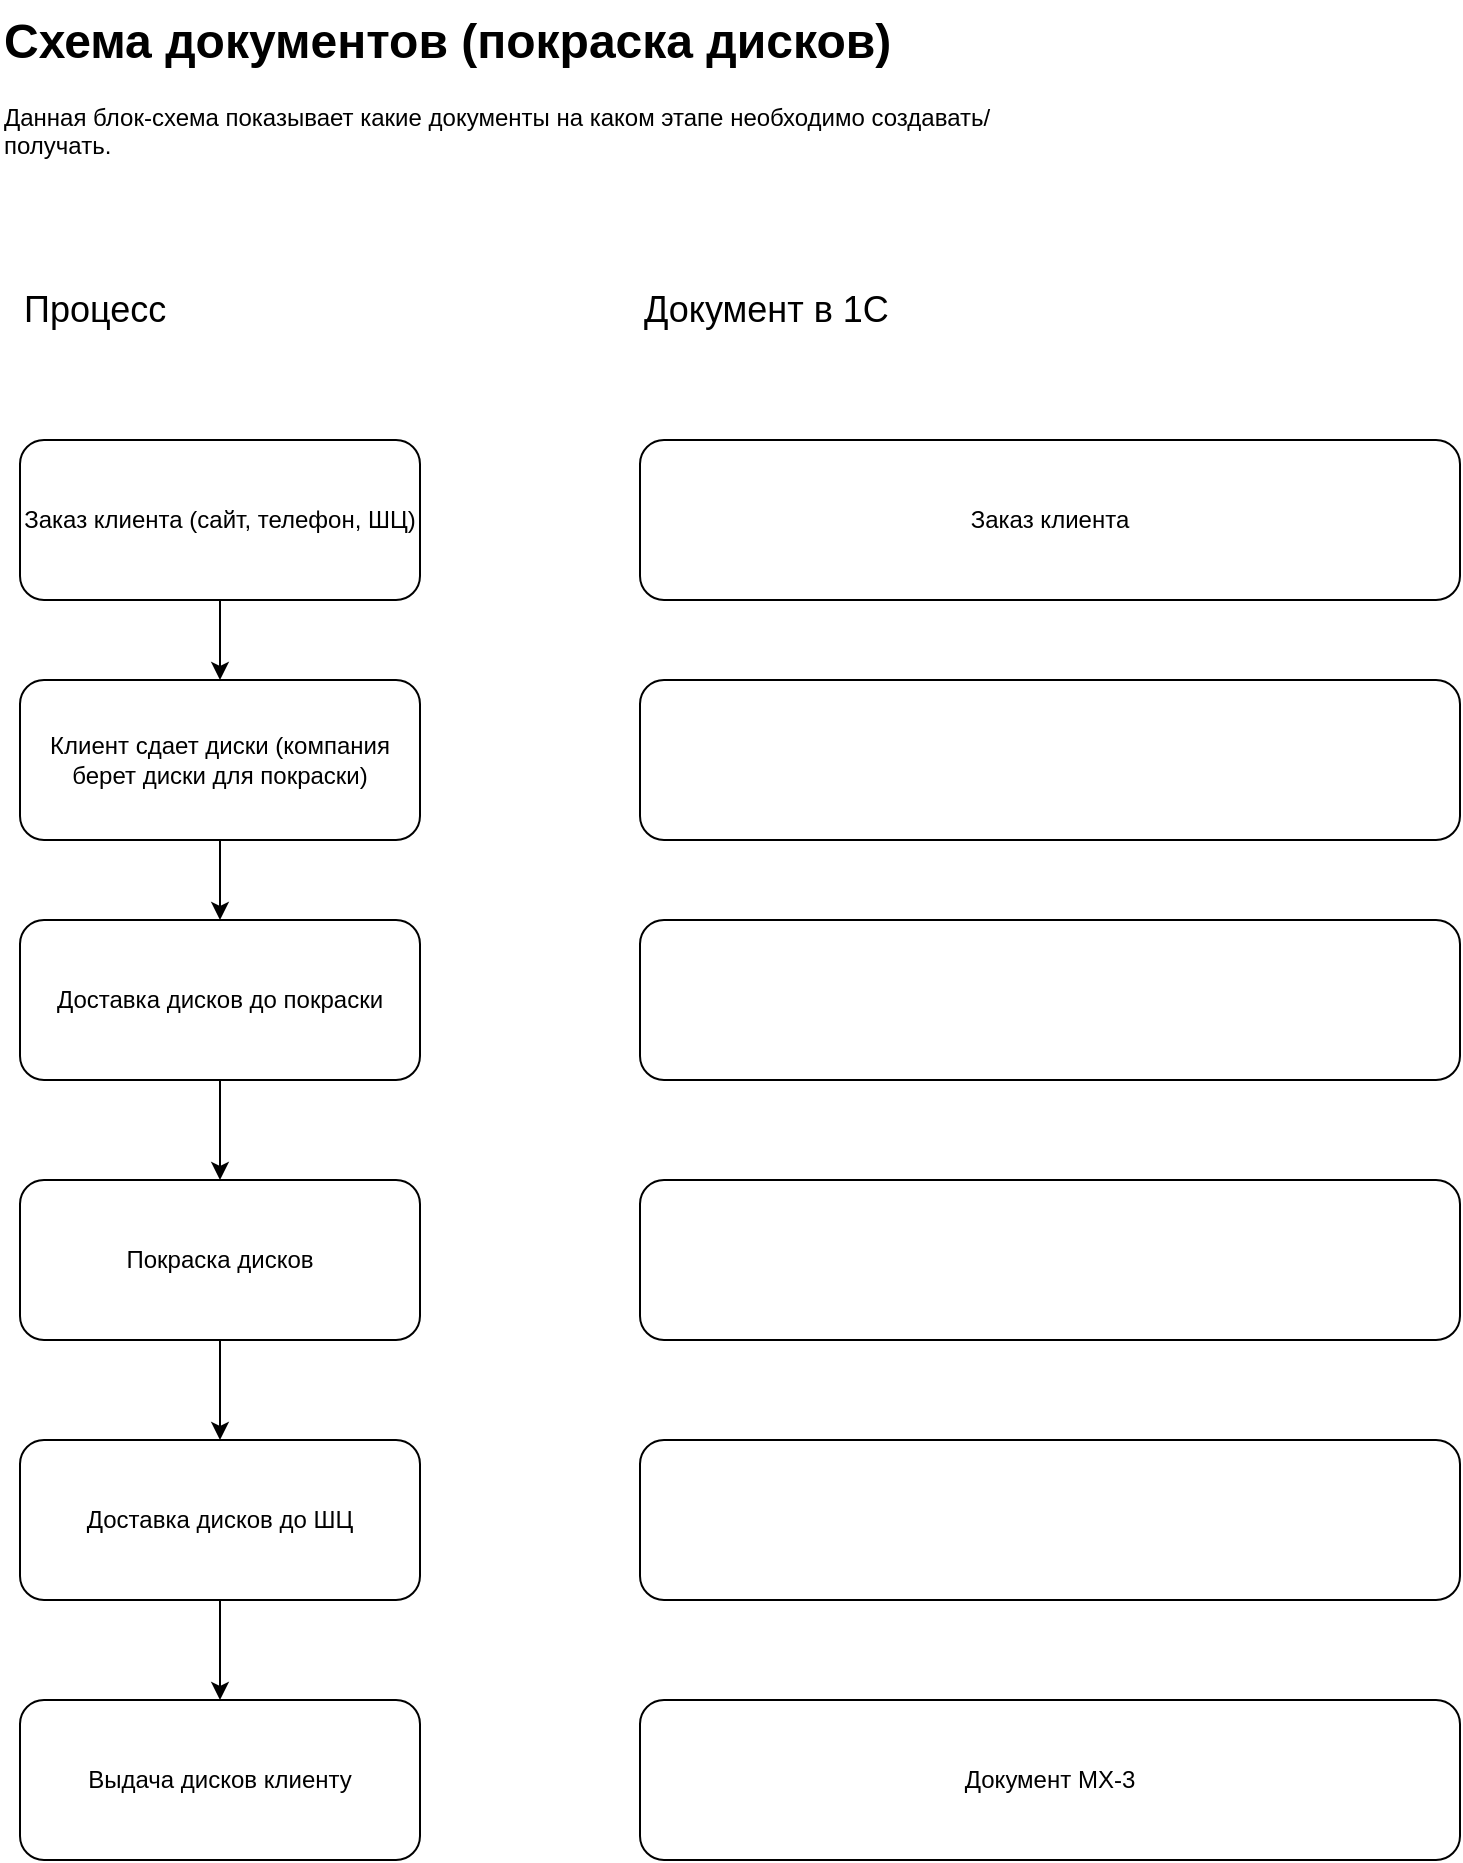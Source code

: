 <mxfile version="24.8.6">
  <diagram name="Page-1" id="uKkZgEGP30LBr_39MSwS">
    <mxGraphModel dx="1912" dy="1107" grid="1" gridSize="10" guides="1" tooltips="1" connect="1" arrows="1" fold="1" page="1" pageScale="1" pageWidth="827" pageHeight="1169" math="0" shadow="0">
      <root>
        <mxCell id="0" />
        <mxCell id="1" parent="0" />
        <mxCell id="SI2vmK9ZlvfOi17jyT_v-1" value="&lt;h1 style=&quot;margin-top: 0px;&quot;&gt;Схема документов (покраска дисков)&lt;/h1&gt;&lt;p&gt;Данная блок-схема показывает какие документы на каком этапе необходимо создавать/получать.&lt;/p&gt;" style="text;html=1;whiteSpace=wrap;overflow=hidden;rounded=0;" parent="1" vertex="1">
          <mxGeometry x="30" y="30" width="500" height="90" as="geometry" />
        </mxCell>
        <mxCell id="ca0fCaTmjlNiCSsV8HPN-5" value="" style="edgeStyle=orthogonalEdgeStyle;rounded=0;orthogonalLoop=1;jettySize=auto;html=1;" parent="1" source="SI2vmK9ZlvfOi17jyT_v-2" target="SI2vmK9ZlvfOi17jyT_v-5" edge="1">
          <mxGeometry relative="1" as="geometry" />
        </mxCell>
        <mxCell id="SI2vmK9ZlvfOi17jyT_v-2" value="Заказ клиента (сайт, телефон, ШЦ)" style="rounded=1;whiteSpace=wrap;html=1;" parent="1" vertex="1">
          <mxGeometry x="40" y="250" width="200" height="80" as="geometry" />
        </mxCell>
        <mxCell id="ca0fCaTmjlNiCSsV8HPN-6" value="" style="edgeStyle=orthogonalEdgeStyle;rounded=0;orthogonalLoop=1;jettySize=auto;html=1;" parent="1" source="SI2vmK9ZlvfOi17jyT_v-5" target="ca0fCaTmjlNiCSsV8HPN-1" edge="1">
          <mxGeometry relative="1" as="geometry" />
        </mxCell>
        <mxCell id="SI2vmK9ZlvfOi17jyT_v-5" value="Клиент сдает диски (компания берет диски для покраски)" style="rounded=1;whiteSpace=wrap;html=1;" parent="1" vertex="1">
          <mxGeometry x="40" y="370" width="200" height="80" as="geometry" />
        </mxCell>
        <mxCell id="ca0fCaTmjlNiCSsV8HPN-7" value="" style="edgeStyle=orthogonalEdgeStyle;rounded=0;orthogonalLoop=1;jettySize=auto;html=1;" parent="1" source="ca0fCaTmjlNiCSsV8HPN-1" target="ca0fCaTmjlNiCSsV8HPN-2" edge="1">
          <mxGeometry relative="1" as="geometry" />
        </mxCell>
        <mxCell id="ca0fCaTmjlNiCSsV8HPN-1" value="Доставка дисков до покраски" style="rounded=1;whiteSpace=wrap;html=1;" parent="1" vertex="1">
          <mxGeometry x="40" y="490" width="200" height="80" as="geometry" />
        </mxCell>
        <mxCell id="ca0fCaTmjlNiCSsV8HPN-8" value="" style="edgeStyle=orthogonalEdgeStyle;rounded=0;orthogonalLoop=1;jettySize=auto;html=1;" parent="1" source="ca0fCaTmjlNiCSsV8HPN-2" target="ca0fCaTmjlNiCSsV8HPN-3" edge="1">
          <mxGeometry relative="1" as="geometry" />
        </mxCell>
        <mxCell id="ca0fCaTmjlNiCSsV8HPN-2" value="Покраска дисков" style="rounded=1;whiteSpace=wrap;html=1;" parent="1" vertex="1">
          <mxGeometry x="40" y="620" width="200" height="80" as="geometry" />
        </mxCell>
        <mxCell id="ca0fCaTmjlNiCSsV8HPN-9" value="" style="edgeStyle=orthogonalEdgeStyle;rounded=0;orthogonalLoop=1;jettySize=auto;html=1;" parent="1" source="ca0fCaTmjlNiCSsV8HPN-3" target="ca0fCaTmjlNiCSsV8HPN-4" edge="1">
          <mxGeometry relative="1" as="geometry" />
        </mxCell>
        <mxCell id="ca0fCaTmjlNiCSsV8HPN-3" value="Доставка дисков до ШЦ" style="rounded=1;whiteSpace=wrap;html=1;" parent="1" vertex="1">
          <mxGeometry x="40" y="750" width="200" height="80" as="geometry" />
        </mxCell>
        <mxCell id="ca0fCaTmjlNiCSsV8HPN-4" value="Выдача дисков клиенту" style="rounded=1;whiteSpace=wrap;html=1;" parent="1" vertex="1">
          <mxGeometry x="40" y="880" width="200" height="80" as="geometry" />
        </mxCell>
        <mxCell id="ca0fCaTmjlNiCSsV8HPN-11" value="Заказ клиента" style="rounded=1;whiteSpace=wrap;html=1;" parent="1" vertex="1">
          <mxGeometry x="350" y="250" width="410" height="80" as="geometry" />
        </mxCell>
        <mxCell id="ca0fCaTmjlNiCSsV8HPN-13" value="" style="rounded=1;whiteSpace=wrap;html=1;" parent="1" vertex="1">
          <mxGeometry x="350" y="370" width="410" height="80" as="geometry" />
        </mxCell>
        <mxCell id="ca0fCaTmjlNiCSsV8HPN-15" value="" style="rounded=1;whiteSpace=wrap;html=1;" parent="1" vertex="1">
          <mxGeometry x="350" y="490" width="410" height="80" as="geometry" />
        </mxCell>
        <mxCell id="ca0fCaTmjlNiCSsV8HPN-17" value="" style="rounded=1;whiteSpace=wrap;html=1;" parent="1" vertex="1">
          <mxGeometry x="350" y="620" width="410" height="80" as="geometry" />
        </mxCell>
        <mxCell id="ca0fCaTmjlNiCSsV8HPN-19" value="" style="rounded=1;whiteSpace=wrap;html=1;" parent="1" vertex="1">
          <mxGeometry x="350" y="750" width="410" height="80" as="geometry" />
        </mxCell>
        <mxCell id="ca0fCaTmjlNiCSsV8HPN-20" value="Документ МХ-3" style="rounded=1;whiteSpace=wrap;html=1;" parent="1" vertex="1">
          <mxGeometry x="350" y="880" width="410" height="80" as="geometry" />
        </mxCell>
        <mxCell id="jrkXxCvTE8E_6U-OKGmR-1" value="Процесс" style="text;html=1;align=left;verticalAlign=middle;whiteSpace=wrap;rounded=0;fontSize=18;" vertex="1" parent="1">
          <mxGeometry x="40" y="160" width="200" height="50" as="geometry" />
        </mxCell>
        <mxCell id="jrkXxCvTE8E_6U-OKGmR-2" value="Документ в 1С" style="text;html=1;align=left;verticalAlign=middle;whiteSpace=wrap;rounded=0;fontSize=18;" vertex="1" parent="1">
          <mxGeometry x="350" y="160" width="200" height="50" as="geometry" />
        </mxCell>
      </root>
    </mxGraphModel>
  </diagram>
</mxfile>
